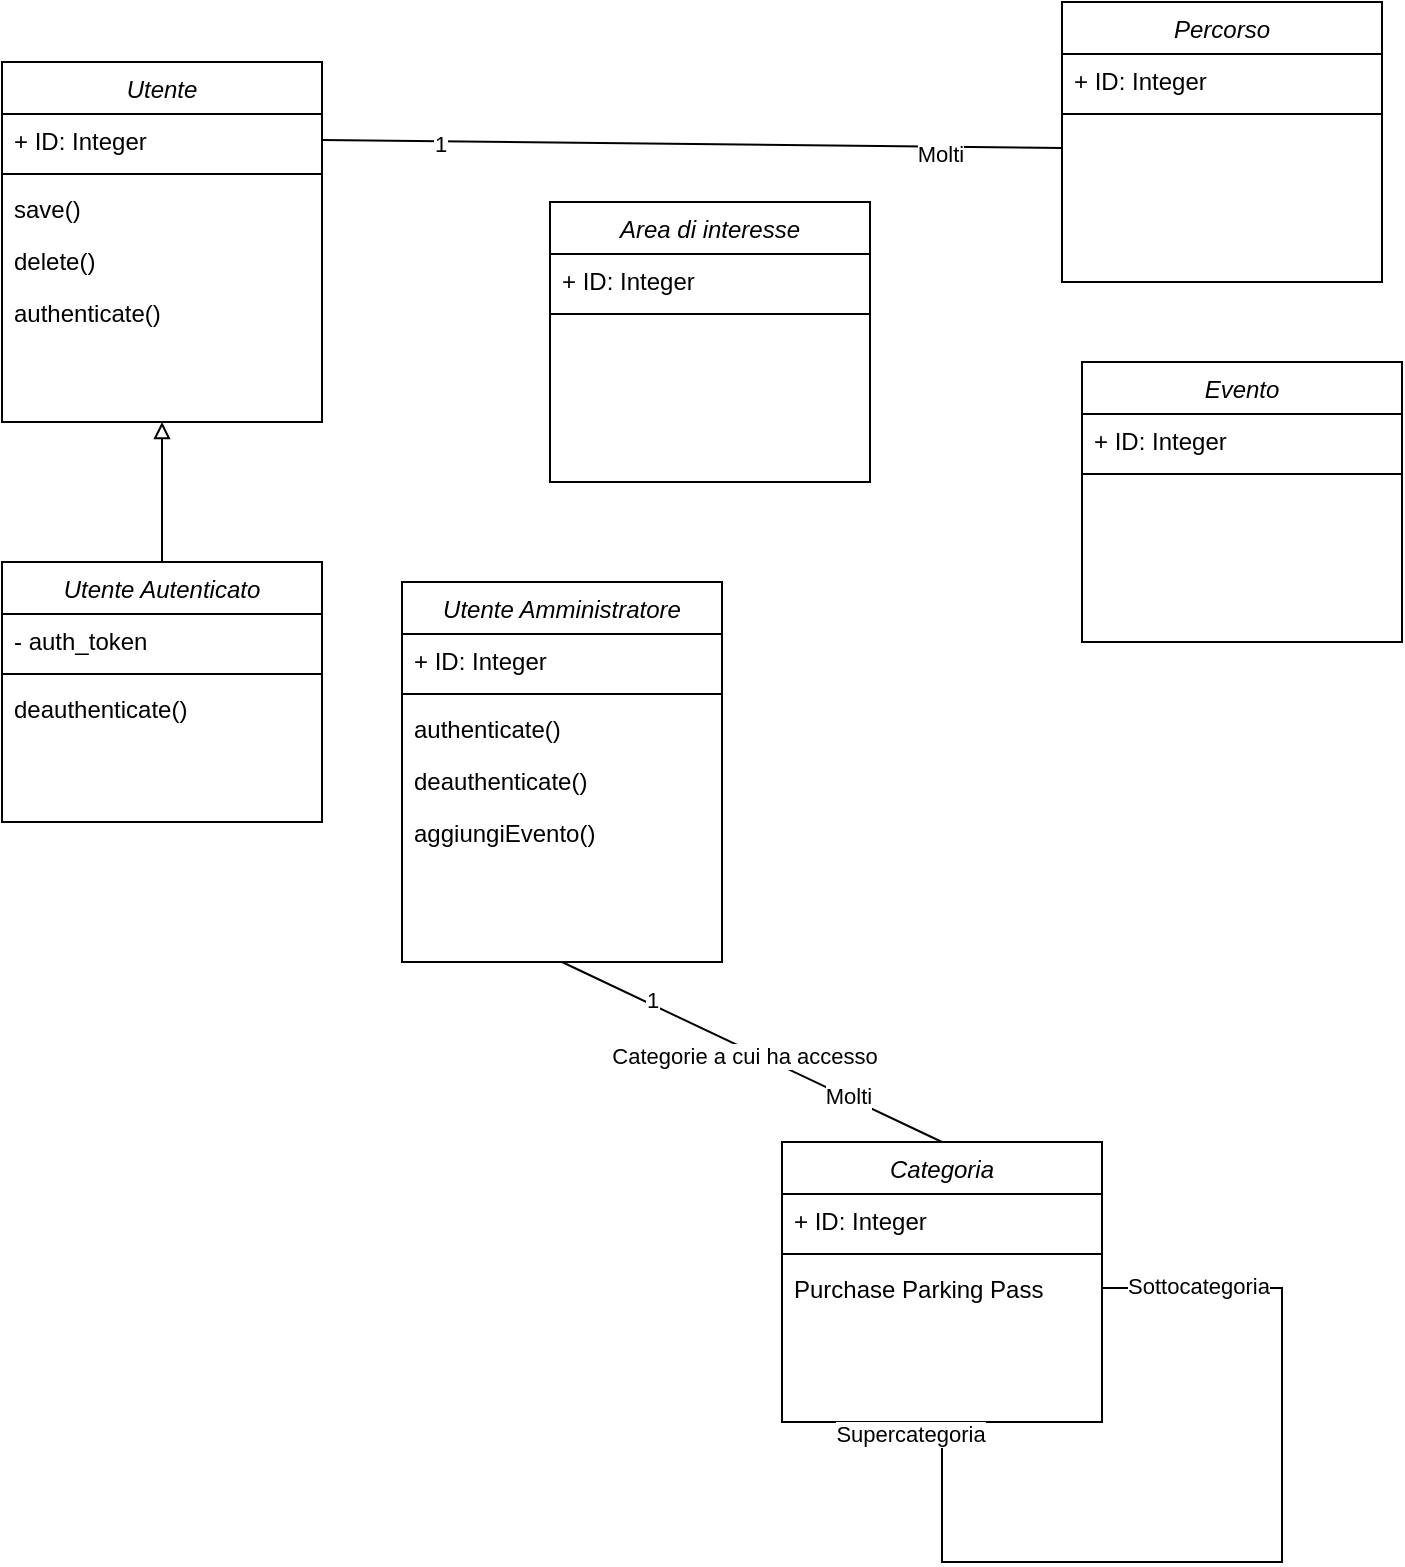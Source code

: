 <mxfile version="24.2.5" type="device">
  <diagram id="C5RBs43oDa-KdzZeNtuy" name="Page-1">
    <mxGraphModel dx="1218" dy="775" grid="1" gridSize="10" guides="1" tooltips="1" connect="1" arrows="1" fold="1" page="1" pageScale="1" pageWidth="827" pageHeight="1169" math="0" shadow="0">
      <root>
        <mxCell id="WIyWlLk6GJQsqaUBKTNV-0" />
        <mxCell id="WIyWlLk6GJQsqaUBKTNV-1" parent="WIyWlLk6GJQsqaUBKTNV-0" />
        <mxCell id="zkfFHV4jXpPFQw0GAbJ--0" value="Utente" style="swimlane;fontStyle=2;align=center;verticalAlign=top;childLayout=stackLayout;horizontal=1;startSize=26;horizontalStack=0;resizeParent=1;resizeLast=0;collapsible=1;marginBottom=0;rounded=0;shadow=0;strokeWidth=1;" parent="WIyWlLk6GJQsqaUBKTNV-1" vertex="1">
          <mxGeometry x="60" y="60" width="160" height="180" as="geometry">
            <mxRectangle x="220" y="120" width="160" height="26" as="alternateBounds" />
          </mxGeometry>
        </mxCell>
        <mxCell id="zkfFHV4jXpPFQw0GAbJ--1" value="+ ID: Integer" style="text;align=left;verticalAlign=top;spacingLeft=4;spacingRight=4;overflow=hidden;rotatable=0;points=[[0,0.5],[1,0.5]];portConstraint=eastwest;" parent="zkfFHV4jXpPFQw0GAbJ--0" vertex="1">
          <mxGeometry y="26" width="160" height="26" as="geometry" />
        </mxCell>
        <mxCell id="zkfFHV4jXpPFQw0GAbJ--4" value="" style="line;html=1;strokeWidth=1;align=left;verticalAlign=middle;spacingTop=-1;spacingLeft=3;spacingRight=3;rotatable=0;labelPosition=right;points=[];portConstraint=eastwest;" parent="zkfFHV4jXpPFQw0GAbJ--0" vertex="1">
          <mxGeometry y="52" width="160" height="8" as="geometry" />
        </mxCell>
        <mxCell id="FFZJWs_gXwAfkZ4UWd3p-14" value="save()" style="text;align=left;verticalAlign=top;spacingLeft=4;spacingRight=4;overflow=hidden;rotatable=0;points=[[0,0.5],[1,0.5]];portConstraint=eastwest;" parent="zkfFHV4jXpPFQw0GAbJ--0" vertex="1">
          <mxGeometry y="60" width="160" height="26" as="geometry" />
        </mxCell>
        <mxCell id="FFZJWs_gXwAfkZ4UWd3p-15" value="delete()" style="text;align=left;verticalAlign=top;spacingLeft=4;spacingRight=4;overflow=hidden;rotatable=0;points=[[0,0.5],[1,0.5]];portConstraint=eastwest;" parent="zkfFHV4jXpPFQw0GAbJ--0" vertex="1">
          <mxGeometry y="86" width="160" height="26" as="geometry" />
        </mxCell>
        <mxCell id="FFZJWs_gXwAfkZ4UWd3p-16" value="authenticate()" style="text;align=left;verticalAlign=top;spacingLeft=4;spacingRight=4;overflow=hidden;rotatable=0;points=[[0,0.5],[1,0.5]];portConstraint=eastwest;" parent="zkfFHV4jXpPFQw0GAbJ--0" vertex="1">
          <mxGeometry y="112" width="160" height="26" as="geometry" />
        </mxCell>
        <mxCell id="FFZJWs_gXwAfkZ4UWd3p-1" value="Percorso" style="swimlane;fontStyle=2;align=center;verticalAlign=top;childLayout=stackLayout;horizontal=1;startSize=26;horizontalStack=0;resizeParent=1;resizeLast=0;collapsible=1;marginBottom=0;rounded=0;shadow=0;strokeWidth=1;" parent="WIyWlLk6GJQsqaUBKTNV-1" vertex="1">
          <mxGeometry x="590" y="30" width="160" height="140" as="geometry">
            <mxRectangle x="220" y="120" width="160" height="26" as="alternateBounds" />
          </mxGeometry>
        </mxCell>
        <mxCell id="FFZJWs_gXwAfkZ4UWd3p-2" value="+ ID: Integer" style="text;align=left;verticalAlign=top;spacingLeft=4;spacingRight=4;overflow=hidden;rotatable=0;points=[[0,0.5],[1,0.5]];portConstraint=eastwest;" parent="FFZJWs_gXwAfkZ4UWd3p-1" vertex="1">
          <mxGeometry y="26" width="160" height="26" as="geometry" />
        </mxCell>
        <mxCell id="FFZJWs_gXwAfkZ4UWd3p-3" value="" style="line;html=1;strokeWidth=1;align=left;verticalAlign=middle;spacingTop=-1;spacingLeft=3;spacingRight=3;rotatable=0;labelPosition=right;points=[];portConstraint=eastwest;" parent="FFZJWs_gXwAfkZ4UWd3p-1" vertex="1">
          <mxGeometry y="52" width="160" height="8" as="geometry" />
        </mxCell>
        <mxCell id="FFZJWs_gXwAfkZ4UWd3p-6" value="Utente Autenticato" style="swimlane;fontStyle=2;align=center;verticalAlign=top;childLayout=stackLayout;horizontal=1;startSize=26;horizontalStack=0;resizeParent=1;resizeLast=0;collapsible=1;marginBottom=0;rounded=0;shadow=0;strokeWidth=1;" parent="WIyWlLk6GJQsqaUBKTNV-1" vertex="1">
          <mxGeometry x="60" y="310" width="160" height="130" as="geometry">
            <mxRectangle x="60" y="310" width="160" height="26" as="alternateBounds" />
          </mxGeometry>
        </mxCell>
        <mxCell id="FFZJWs_gXwAfkZ4UWd3p-7" value="- auth_token" style="text;align=left;verticalAlign=top;spacingLeft=4;spacingRight=4;overflow=hidden;rotatable=0;points=[[0,0.5],[1,0.5]];portConstraint=eastwest;" parent="FFZJWs_gXwAfkZ4UWd3p-6" vertex="1">
          <mxGeometry y="26" width="160" height="26" as="geometry" />
        </mxCell>
        <mxCell id="FFZJWs_gXwAfkZ4UWd3p-8" value="" style="line;html=1;strokeWidth=1;align=left;verticalAlign=middle;spacingTop=-1;spacingLeft=3;spacingRight=3;rotatable=0;labelPosition=right;points=[];portConstraint=eastwest;" parent="FFZJWs_gXwAfkZ4UWd3p-6" vertex="1">
          <mxGeometry y="52" width="160" height="8" as="geometry" />
        </mxCell>
        <mxCell id="FFZJWs_gXwAfkZ4UWd3p-19" value="deauthenticate()" style="text;align=left;verticalAlign=top;spacingLeft=4;spacingRight=4;overflow=hidden;rotatable=0;points=[[0,0.5],[1,0.5]];portConstraint=eastwest;" parent="FFZJWs_gXwAfkZ4UWd3p-6" vertex="1">
          <mxGeometry y="60" width="160" height="26" as="geometry" />
        </mxCell>
        <mxCell id="FFZJWs_gXwAfkZ4UWd3p-9" value="" style="endArrow=block;html=1;rounded=0;exitX=0.5;exitY=0;exitDx=0;exitDy=0;entryX=0.5;entryY=1;entryDx=0;entryDy=0;endFill=0;strokeWidth=1;" parent="WIyWlLk6GJQsqaUBKTNV-1" source="FFZJWs_gXwAfkZ4UWd3p-6" target="zkfFHV4jXpPFQw0GAbJ--0" edge="1">
          <mxGeometry width="50" height="50" relative="1" as="geometry">
            <mxPoint x="240" y="260" as="sourcePoint" />
            <mxPoint x="290" y="210" as="targetPoint" />
          </mxGeometry>
        </mxCell>
        <mxCell id="FFZJWs_gXwAfkZ4UWd3p-39" style="rounded=0;orthogonalLoop=1;jettySize=auto;html=1;exitX=0.5;exitY=1;exitDx=0;exitDy=0;entryX=0.5;entryY=0;entryDx=0;entryDy=0;endArrow=none;endFill=0;" parent="WIyWlLk6GJQsqaUBKTNV-1" source="FFZJWs_gXwAfkZ4UWd3p-11" target="FFZJWs_gXwAfkZ4UWd3p-27" edge="1">
          <mxGeometry relative="1" as="geometry">
            <mxPoint x="510" y="570" as="targetPoint" />
          </mxGeometry>
        </mxCell>
        <mxCell id="FFZJWs_gXwAfkZ4UWd3p-40" value="1" style="edgeLabel;html=1;align=center;verticalAlign=middle;resizable=0;points=[];" parent="FFZJWs_gXwAfkZ4UWd3p-39" vertex="1" connectable="0">
          <mxGeometry x="-0.54" y="1" relative="1" as="geometry">
            <mxPoint y="-1" as="offset" />
          </mxGeometry>
        </mxCell>
        <mxCell id="FFZJWs_gXwAfkZ4UWd3p-43" value="Molti" style="edgeLabel;html=1;align=center;verticalAlign=middle;resizable=0;points=[];" parent="FFZJWs_gXwAfkZ4UWd3p-39" vertex="1" connectable="0">
          <mxGeometry x="0.5" y="1" relative="1" as="geometry">
            <mxPoint as="offset" />
          </mxGeometry>
        </mxCell>
        <mxCell id="FFZJWs_gXwAfkZ4UWd3p-44" value="Categorie a cui ha accesso" style="edgeLabel;html=1;align=center;verticalAlign=middle;resizable=0;points=[];" parent="FFZJWs_gXwAfkZ4UWd3p-39" vertex="1" connectable="0">
          <mxGeometry x="-0.03" y="-4" relative="1" as="geometry">
            <mxPoint y="-1" as="offset" />
          </mxGeometry>
        </mxCell>
        <mxCell id="FFZJWs_gXwAfkZ4UWd3p-11" value="Utente Amministratore" style="swimlane;fontStyle=2;align=center;verticalAlign=top;childLayout=stackLayout;horizontal=1;startSize=26;horizontalStack=0;resizeParent=1;resizeLast=0;collapsible=1;marginBottom=0;rounded=0;shadow=0;strokeWidth=1;" parent="WIyWlLk6GJQsqaUBKTNV-1" vertex="1">
          <mxGeometry x="260" y="320" width="160" height="190" as="geometry">
            <mxRectangle x="220" y="120" width="160" height="26" as="alternateBounds" />
          </mxGeometry>
        </mxCell>
        <mxCell id="FFZJWs_gXwAfkZ4UWd3p-12" value="+ ID: Integer" style="text;align=left;verticalAlign=top;spacingLeft=4;spacingRight=4;overflow=hidden;rotatable=0;points=[[0,0.5],[1,0.5]];portConstraint=eastwest;" parent="FFZJWs_gXwAfkZ4UWd3p-11" vertex="1">
          <mxGeometry y="26" width="160" height="26" as="geometry" />
        </mxCell>
        <mxCell id="FFZJWs_gXwAfkZ4UWd3p-13" value="" style="line;html=1;strokeWidth=1;align=left;verticalAlign=middle;spacingTop=-1;spacingLeft=3;spacingRight=3;rotatable=0;labelPosition=right;points=[];portConstraint=eastwest;" parent="FFZJWs_gXwAfkZ4UWd3p-11" vertex="1">
          <mxGeometry y="52" width="160" height="8" as="geometry" />
        </mxCell>
        <mxCell id="FFZJWs_gXwAfkZ4UWd3p-20" value="authenticate()" style="text;align=left;verticalAlign=top;spacingLeft=4;spacingRight=4;overflow=hidden;rotatable=0;points=[[0,0.5],[1,0.5]];portConstraint=eastwest;" parent="FFZJWs_gXwAfkZ4UWd3p-11" vertex="1">
          <mxGeometry y="60" width="160" height="26" as="geometry" />
        </mxCell>
        <mxCell id="FFZJWs_gXwAfkZ4UWd3p-21" value="deauthenticate()" style="text;align=left;verticalAlign=top;spacingLeft=4;spacingRight=4;overflow=hidden;rotatable=0;points=[[0,0.5],[1,0.5]];portConstraint=eastwest;" parent="FFZJWs_gXwAfkZ4UWd3p-11" vertex="1">
          <mxGeometry y="86" width="160" height="26" as="geometry" />
        </mxCell>
        <mxCell id="FFZJWs_gXwAfkZ4UWd3p-22" value="aggiungiEvento()" style="text;align=left;verticalAlign=top;spacingLeft=4;spacingRight=4;overflow=hidden;rotatable=0;points=[[0,0.5],[1,0.5]];portConstraint=eastwest;" parent="FFZJWs_gXwAfkZ4UWd3p-11" vertex="1">
          <mxGeometry y="112" width="160" height="26" as="geometry" />
        </mxCell>
        <mxCell id="FFZJWs_gXwAfkZ4UWd3p-17" value="" style="rounded=0;orthogonalLoop=1;jettySize=auto;html=1;exitX=1;exitY=0.5;exitDx=0;exitDy=0;entryX=0;entryY=0.5;entryDx=0;entryDy=0;endArrow=none;endFill=0;" parent="WIyWlLk6GJQsqaUBKTNV-1" source="zkfFHV4jXpPFQw0GAbJ--1" edge="1">
          <mxGeometry relative="1" as="geometry">
            <mxPoint x="590" y="103" as="targetPoint" />
          </mxGeometry>
        </mxCell>
        <mxCell id="FFZJWs_gXwAfkZ4UWd3p-41" value="1" style="edgeLabel;html=1;align=center;verticalAlign=middle;resizable=0;points=[];" parent="FFZJWs_gXwAfkZ4UWd3p-17" vertex="1" connectable="0">
          <mxGeometry x="-0.681" y="-1" relative="1" as="geometry">
            <mxPoint as="offset" />
          </mxGeometry>
        </mxCell>
        <mxCell id="FFZJWs_gXwAfkZ4UWd3p-42" value="Molti" style="edgeLabel;html=1;align=center;verticalAlign=middle;resizable=0;points=[];" parent="FFZJWs_gXwAfkZ4UWd3p-17" vertex="1" connectable="0">
          <mxGeometry x="0.67" y="-3" relative="1" as="geometry">
            <mxPoint as="offset" />
          </mxGeometry>
        </mxCell>
        <mxCell id="FFZJWs_gXwAfkZ4UWd3p-23" value="Evento" style="swimlane;fontStyle=2;align=center;verticalAlign=top;childLayout=stackLayout;horizontal=1;startSize=26;horizontalStack=0;resizeParent=1;resizeLast=0;collapsible=1;marginBottom=0;rounded=0;shadow=0;strokeWidth=1;" parent="WIyWlLk6GJQsqaUBKTNV-1" vertex="1">
          <mxGeometry x="600" y="210" width="160" height="140" as="geometry">
            <mxRectangle x="220" y="120" width="160" height="26" as="alternateBounds" />
          </mxGeometry>
        </mxCell>
        <mxCell id="FFZJWs_gXwAfkZ4UWd3p-24" value="+ ID: Integer" style="text;align=left;verticalAlign=top;spacingLeft=4;spacingRight=4;overflow=hidden;rotatable=0;points=[[0,0.5],[1,0.5]];portConstraint=eastwest;" parent="FFZJWs_gXwAfkZ4UWd3p-23" vertex="1">
          <mxGeometry y="26" width="160" height="26" as="geometry" />
        </mxCell>
        <mxCell id="FFZJWs_gXwAfkZ4UWd3p-25" value="" style="line;html=1;strokeWidth=1;align=left;verticalAlign=middle;spacingTop=-1;spacingLeft=3;spacingRight=3;rotatable=0;labelPosition=right;points=[];portConstraint=eastwest;" parent="FFZJWs_gXwAfkZ4UWd3p-23" vertex="1">
          <mxGeometry y="52" width="160" height="8" as="geometry" />
        </mxCell>
        <mxCell id="FFZJWs_gXwAfkZ4UWd3p-27" value="Categoria" style="swimlane;fontStyle=2;align=center;verticalAlign=top;childLayout=stackLayout;horizontal=1;startSize=26;horizontalStack=0;resizeParent=1;resizeLast=0;collapsible=1;marginBottom=0;rounded=0;shadow=0;strokeWidth=1;" parent="WIyWlLk6GJQsqaUBKTNV-1" vertex="1">
          <mxGeometry x="450" y="600" width="160" height="140" as="geometry">
            <mxRectangle x="220" y="120" width="160" height="26" as="alternateBounds" />
          </mxGeometry>
        </mxCell>
        <mxCell id="FFZJWs_gXwAfkZ4UWd3p-28" value="+ ID: Integer" style="text;align=left;verticalAlign=top;spacingLeft=4;spacingRight=4;overflow=hidden;rotatable=0;points=[[0,0.5],[1,0.5]];portConstraint=eastwest;" parent="FFZJWs_gXwAfkZ4UWd3p-27" vertex="1">
          <mxGeometry y="26" width="160" height="26" as="geometry" />
        </mxCell>
        <mxCell id="FFZJWs_gXwAfkZ4UWd3p-29" value="" style="line;html=1;strokeWidth=1;align=left;verticalAlign=middle;spacingTop=-1;spacingLeft=3;spacingRight=3;rotatable=0;labelPosition=right;points=[];portConstraint=eastwest;" parent="FFZJWs_gXwAfkZ4UWd3p-27" vertex="1">
          <mxGeometry y="52" width="160" height="8" as="geometry" />
        </mxCell>
        <mxCell id="FFZJWs_gXwAfkZ4UWd3p-31" style="edgeStyle=orthogonalEdgeStyle;rounded=0;orthogonalLoop=1;jettySize=auto;html=1;exitX=1;exitY=0.5;exitDx=0;exitDy=0;entryX=0.5;entryY=1;entryDx=0;entryDy=0;endArrow=none;endFill=0;" parent="FFZJWs_gXwAfkZ4UWd3p-27" source="FFZJWs_gXwAfkZ4UWd3p-30" target="FFZJWs_gXwAfkZ4UWd3p-27" edge="1">
          <mxGeometry relative="1" as="geometry">
            <Array as="points">
              <mxPoint x="250" y="73" />
              <mxPoint x="250" y="210" />
              <mxPoint x="80" y="210" />
            </Array>
          </mxGeometry>
        </mxCell>
        <mxCell id="FFZJWs_gXwAfkZ4UWd3p-32" value="Sottocategoria" style="edgeLabel;html=1;align=center;verticalAlign=middle;resizable=0;points=[];" parent="FFZJWs_gXwAfkZ4UWd3p-31" vertex="1" connectable="0">
          <mxGeometry x="-0.794" y="1" relative="1" as="geometry">
            <mxPoint as="offset" />
          </mxGeometry>
        </mxCell>
        <mxCell id="FFZJWs_gXwAfkZ4UWd3p-33" value="&lt;div&gt;Supercategoria&lt;/div&gt;" style="edgeLabel;html=1;align=center;verticalAlign=middle;resizable=0;points=[];" parent="FFZJWs_gXwAfkZ4UWd3p-31" vertex="1" connectable="0">
          <mxGeometry x="0.846" y="-4" relative="1" as="geometry">
            <mxPoint x="-20" y="-30" as="offset" />
          </mxGeometry>
        </mxCell>
        <mxCell id="FFZJWs_gXwAfkZ4UWd3p-30" value="Purchase Parking Pass" style="text;align=left;verticalAlign=top;spacingLeft=4;spacingRight=4;overflow=hidden;rotatable=0;points=[[0,0.5],[1,0.5]];portConstraint=eastwest;" parent="FFZJWs_gXwAfkZ4UWd3p-27" vertex="1">
          <mxGeometry y="60" width="160" height="26" as="geometry" />
        </mxCell>
        <mxCell id="v1ZptmsS1w0uT-QrwUs_-0" value="Area di interesse" style="swimlane;fontStyle=2;align=center;verticalAlign=top;childLayout=stackLayout;horizontal=1;startSize=26;horizontalStack=0;resizeParent=1;resizeLast=0;collapsible=1;marginBottom=0;rounded=0;shadow=0;strokeWidth=1;" vertex="1" parent="WIyWlLk6GJQsqaUBKTNV-1">
          <mxGeometry x="334" y="130" width="160" height="140" as="geometry">
            <mxRectangle x="220" y="120" width="160" height="26" as="alternateBounds" />
          </mxGeometry>
        </mxCell>
        <mxCell id="v1ZptmsS1w0uT-QrwUs_-1" value="+ ID: Integer" style="text;align=left;verticalAlign=top;spacingLeft=4;spacingRight=4;overflow=hidden;rotatable=0;points=[[0,0.5],[1,0.5]];portConstraint=eastwest;" vertex="1" parent="v1ZptmsS1w0uT-QrwUs_-0">
          <mxGeometry y="26" width="160" height="26" as="geometry" />
        </mxCell>
        <mxCell id="v1ZptmsS1w0uT-QrwUs_-2" value="" style="line;html=1;strokeWidth=1;align=left;verticalAlign=middle;spacingTop=-1;spacingLeft=3;spacingRight=3;rotatable=0;labelPosition=right;points=[];portConstraint=eastwest;" vertex="1" parent="v1ZptmsS1w0uT-QrwUs_-0">
          <mxGeometry y="52" width="160" height="8" as="geometry" />
        </mxCell>
      </root>
    </mxGraphModel>
  </diagram>
</mxfile>
